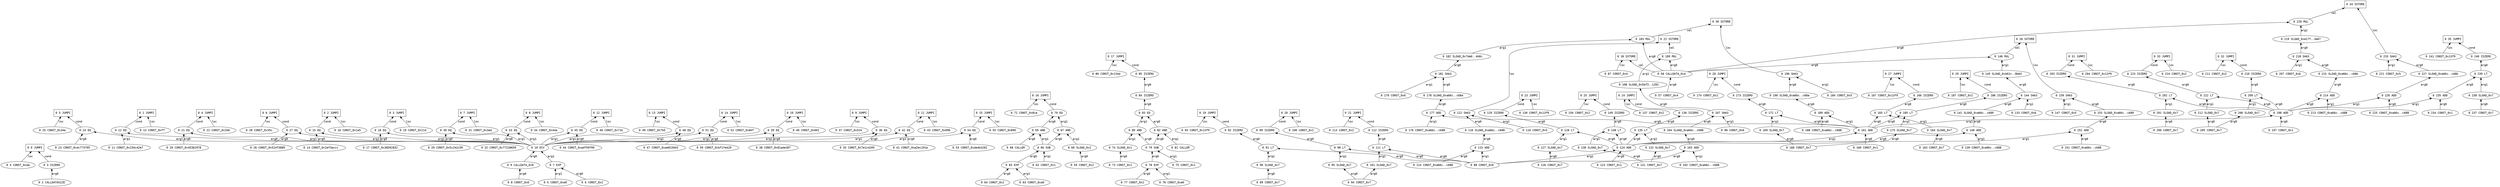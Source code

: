 // 0x6f39c1c23d0df9dfd3b8dbd6c0c7723b35a04722de30f1fba1ea6f4e39d916d9
digraph {
	graph [rankdir=BT]
	node [fontname=monospace]
	edge [fontname=monospace]
	e0 [label="0 0 JUMPI" shape=box]
	e1 [label="0 1 JUMPI" shape=box]
	e2 [label="0 2 JUMPI" shape=box]
	e3 [label="0 3 JUMPI" shape=box]
	e4 [label="0 4 JUMPI" shape=box]
	e5 [label="0 5 JUMPI" shape=box]
	e6 [label="0 6 JUMPI" shape=box]
	e7 [label="0 7 JUMPI" shape=box]
	e8 [label="0 8 JUMPI" shape=box]
	e9 [label="0 9 JUMPI" shape=box]
	e10 [label="0 10 JUMPI" shape=box]
	e11 [label="0 11 JUMPI" shape=box]
	e12 [label="0 12 JUMPI" shape=box]
	e13 [label="0 13 JUMPI" shape=box]
	e14 [label="0 14 JUMPI" shape=box]
	e15 [label="0 15 JUMPI" shape=box]
	e16 [label="0 16 JUMPI" shape=box]
	e17 [label="0 17 JUMPI" shape=box]
	e18 [label="0 18 SSTORE" shape=box]
	e19 [label="0 19 JUMPI" shape=box]
	e20 [label="0 20 JUMPI" shape=box]
	e21 [label="0 21 JUMPI" shape=box]
	e22 [label="0 22 SSTORE" shape=box]
	e23 [label="0 23 JUMPI" shape=box]
	e24 [label="0 24 JUMPI" shape=box]
	e25 [label="0 25 JUMPI" shape=box]
	e26 [label="0 26 SSTORE" shape=box]
	e27 [label="0 27 JUMPI" shape=box]
	e28 [label="0 28 JUMPI" shape=box]
	e29 [label="0 29 JUMPI" shape=box]
	e30 [label="0 30 SSTORE" shape=box]
	e31 [label="0 31 JUMPI" shape=box]
	e32 [label="0 32 JUMPI" shape=box]
	e33 [label="0 33 JUMPI" shape=box]
	e34 [label="0 34 SSTORE" shape=box]
	e35 [label="0 35 JUMPI" shape=box]
	n4 [label="0 4 CONST_0xda" shape=oval]
	n3 [label="0 3 ISZERO" shape=oval]
	n2 [label="0 2 CALLDATASIZE" shape=oval]
	n13 [label="0 13 CONST_0xff" shape=oval]
	n12 [label="0 12 EQ" shape=oval]
	n10 [label="0 10 DIV" shape=oval]
	n9 [label="0 9 CALLDATA_0x0" shape=oval]
	n8 [label="0 8 CONST_0x0" shape=oval]
	n7 [label="0 7 EXP" shape=oval]
	n6 [label="0 6 CONST_0x2" shape=oval]
	n5 [label="0 5 CONST_0xe0" shape=oval]
	n11 [label="0 11 CONST_0x23dc42e7" shape=oval]
	n16 [label="0 16 CONST_0x1a5" shape=oval]
	n15 [label="0 15 EQ" shape=oval]
	n14 [label="0 14 CONST_0x2ef3accc" shape=oval]
	n19 [label="0 19 CONST_0x21d" shape=oval]
	n18 [label="0 18 EQ" shape=oval]
	n17 [label="0 17 CONST_0x38592832" shape=oval]
	n22 [label="0 22 CONST_0x2b6" shape=oval]
	n21 [label="0 21 EQ" shape=oval]
	n20 [label="0 20 CONST_0x45362978" shape=oval]
	n25 [label="0 25 CONST_0x34a" shape=oval]
	n24 [label="0 24 EQ" shape=oval]
	n23 [label="0 23 CONST_0x4c773795" shape=oval]
	n28 [label="0 28 CONST_0x35c" shape=oval]
	n27 [label="0 27 EQ" shape=oval]
	n26 [label="0 26 CONST_0x524f3889" shape=oval]
	n31 [label="0 31 CONST_0x3ad" shape=oval]
	n30 [label="0 30 EQ" shape=oval]
	n29 [label="0 29 CONST_0x5c242c59" shape=oval]
	n34 [label="0 34 CONST_0x44a" shape=oval]
	n33 [label="0 33 EQ" shape=oval]
	n32 [label="0 32 CONST_0x77228659" shape=oval]
	n37 [label="0 37 CONST_0x524" shape=oval]
	n36 [label="0 36 EQ" shape=oval]
	n35 [label="0 35 CONST_0x7e1c4205" shape=oval]
	n40 [label="0 40 CONST_0x601" shape=oval]
	n39 [label="0 39 EQ" shape=oval]
	n38 [label="0 38 CONST_0x81ade307" shape=oval]
	n43 [label="0 43 CONST_0x696" shape=oval]
	n42 [label="0 42 EQ" shape=oval]
	n41 [label="0 41 CONST_0xa2ec191a" shape=oval]
	n46 [label="0 46 CONST_0x71b" shape=oval]
	n45 [label="0 45 EQ" shape=oval]
	n44 [label="0 44 CONST_0xadf59f99" shape=oval]
	n49 [label="0 49 CONST_0x7b5" shape=oval]
	n48 [label="0 48 EQ" shape=oval]
	n47 [label="0 47 CONST_0xae815843" shape=oval]
	n52 [label="0 52 CONST_0x84f" shape=oval]
	n51 [label="0 51 EQ" shape=oval]
	n50 [label="0 50 CONST_0xbf1fe420" shape=oval]
	n55 [label="0 55 CONST_0x890" shape=oval]
	n54 [label="0 54 EQ" shape=oval]
	n53 [label="0 53 CONST_0xde4b3262" shape=oval]
	n72 [label="0 72 CONST_0x8ca" shape=oval]
	n70 [label="0 70 EQ" shape=oval]
	n69 [label="0 69 AND" shape=oval]
	n68 [label="0 68 CALLER" shape=oval]
	n66 [label="0 66 SUB" shape=oval]
	n65 [label="0 65 EXP" shape=oval]
	n64 [label="0 64 CONST_0x2" shape=oval]
	n63 [label="0 63 CONST_0xa0" shape=oval]
	n62 [label="0 62 CONST_0x1" shape=oval]
	n67 [label="0 67 AND" shape=oval]
	n60 [label="0 60 SLOAD_0x2" shape=oval]
	n59 [label="0 59 CONST_0x2" shape=oval]
	n86 [label="0 86 CONST_0x134d" shape=oval]
	n85 [label="0 85 ISZERO" shape=oval]
	n84 [label="0 84 ISZERO" shape=oval]
	n83 [label="0 83 EQ" shape=oval]
	n82 [label="0 82 AND" shape=oval]
	n79 [label="0 79 SUB" shape=oval]
	n78 [label="0 78 EXP" shape=oval]
	n77 [label="0 77 CONST_0x2" shape=oval]
	n76 [label="0 76 CONST_0xa0" shape=oval]
	n75 [label="0 75 CONST_0x1" shape=oval]
	n81 [label="0 81 CALLER" shape=oval]
	n80 [label="0 80 AND" shape=oval]
	n74 [label="0 74 SLOAD_0x1" shape=oval]
	n73 [label="0 73 CONST_0x1" shape=oval]
	n87 [label="0 87 CONST_0x4" shape=oval]
	n58 [label="0 58 CALLDATA_0x4" shape=oval]
	n57 [label="0 57 CONST_0x4" shape=oval]
	n93 [label="0 93 CONST_0x13f9" shape=oval]
	n92 [label="0 92 ISZERO" shape=oval]
	n91 [label="0 91 LT" shape=oval]
	n88 [label="0 88 CONST_0x0" shape=oval]
	n90 [label="0 90 SLOAD_0x7" shape=oval]
	n89 [label="0 89 CONST_0x7" shape=oval]
	n100 [label="0 100 CONST_0x2" shape=oval]
	n99 [label="0 99 ISZERO" shape=oval]
	n98 [label="0 98 LT" shape=oval]
	n95 [label="0 95 SLOAD_0x7" shape=oval]
	n94 [label="0 94 CONST_0x7" shape=oval]
	n113 [label="0 113 CONST_0x2" shape=oval]
	n112 [label="0 112 ISZERO" shape=oval]
	n111 [label="0 111 LT" shape=oval]
	n101 [label="0 101 SLOAD_0x7" shape=oval]
	n122 [label="0 122 SHA3" shape=oval]
	n116 [label="0 116 SLOAD_0xa66c..c688" shape=oval]
	n115 [label="0 115 ADD" shape=oval]
	n114 [label="0 114 CONST_0xa66c..c688" shape=oval]
	n110 [label="0 110 CONST_0x5" shape=oval]
	n109 [label="0 109 MUL" shape=oval]
	n108 [label="0 108 SLOAD_0x5bf3..1292" shape=oval]
	n107 [label="0 107 SHA3" shape=oval]
	n104 [label="0 104 SLOAD_0xa66c..c688" shape=oval]
	n103 [label="0 103 ADD" shape=oval]
	n102 [label="0 102 CONST_0xa66c..c688" shape=oval]
	n96 [label="0 96 CONST_0x6" shape=oval]
	n130 [label="0 130 CONST_0x13f9" shape=oval]
	n129 [label="0 129 ISZERO" shape=oval]
	n128 [label="0 128 LT" shape=oval]
	n124 [label="0 124 ADD" shape=oval]
	n123 [label="0 123 CONST_0x1" shape=oval]
	n127 [label="0 127 SLOAD_0x7" shape=oval]
	n126 [label="0 126 CONST_0x7" shape=oval]
	n137 [label="0 137 CONST_0x2" shape=oval]
	n136 [label="0 136 ISZERO" shape=oval]
	n135 [label="0 135 LT" shape=oval]
	n132 [label="0 132 SLOAD_0x7" shape=oval]
	n131 [label="0 131 CONST_0x7" shape=oval]
	n150 [label="0 150 CONST_0x2" shape=oval]
	n149 [label="0 149 ISZERO" shape=oval]
	n148 [label="0 148 LT" shape=oval]
	n138 [label="0 138 SLOAD_0x7" shape=oval]
	n159 [label="0 159 SHA3" shape=oval]
	n153 [label="0 153 SLOAD_0xa66c..c689" shape=oval]
	n152 [label="0 152 ADD" shape=oval]
	n151 [label="0 151 CONST_0xa66c..c688" shape=oval]
	n147 [label="0 147 CONST_0x5" shape=oval]
	n146 [label="0 146 MUL" shape=oval]
	n145 [label="0 145 SLOAD_0xb62c..8b63" shape=oval]
	n144 [label="0 144 SHA3" shape=oval]
	n141 [label="0 141 SLOAD_0xa66c..c689" shape=oval]
	n140 [label="0 140 ADD" shape=oval]
	n139 [label="0 139 CONST_0xa66c..c688" shape=oval]
	n133 [label="0 133 CONST_0x6" shape=oval]
	n167 [label="0 167 CONST_0x13f9" shape=oval]
	n166 [label="0 166 ISZERO" shape=oval]
	n165 [label="0 165 LT" shape=oval]
	n161 [label="0 161 ADD" shape=oval]
	n160 [label="0 160 CONST_0x1" shape=oval]
	n164 [label="0 164 SLOAD_0x7" shape=oval]
	n163 [label="0 163 CONST_0x7" shape=oval]
	n174 [label="0 174 CONST_0x2" shape=oval]
	n173 [label="0 173 ISZERO" shape=oval]
	n172 [label="0 172 LT" shape=oval]
	n169 [label="0 169 SLOAD_0x7" shape=oval]
	n168 [label="0 168 CONST_0x7" shape=oval]
	n187 [label="0 187 CONST_0x2" shape=oval]
	n186 [label="0 186 ISZERO" shape=oval]
	n185 [label="0 185 LT" shape=oval]
	n175 [label="0 175 SLOAD_0x7" shape=oval]
	n196 [label="0 196 SHA3" shape=oval]
	n190 [label="0 190 SLOAD_0xa66c..c68a" shape=oval]
	n189 [label="0 189 ADD" shape=oval]
	n188 [label="0 188 CONST_0xa66c..c688" shape=oval]
	n184 [label="0 184 CONST_0x5" shape=oval]
	n183 [label="0 183 MUL" shape=oval]
	n182 [label="0 182 SLOAD_0x7de6..4b8c" shape=oval]
	n181 [label="0 181 SHA3" shape=oval]
	n178 [label="0 178 SLOAD_0xa66c..c68a" shape=oval]
	n177 [label="0 177 ADD" shape=oval]
	n176 [label="0 176 CONST_0xa66c..c688" shape=oval]
	n170 [label="0 170 CONST_0x6" shape=oval]
	n204 [label="0 204 CONST_0x13f9" shape=oval]
	n203 [label="0 203 ISZERO" shape=oval]
	n202 [label="0 202 LT" shape=oval]
	n198 [label="0 198 ADD" shape=oval]
	n197 [label="0 197 CONST_0x1" shape=oval]
	n201 [label="0 201 SLOAD_0x7" shape=oval]
	n200 [label="0 200 CONST_0x7" shape=oval]
	n211 [label="0 211 CONST_0x2" shape=oval]
	n210 [label="0 210 ISZERO" shape=oval]
	n209 [label="0 209 LT" shape=oval]
	n206 [label="0 206 SLOAD_0x7" shape=oval]
	n205 [label="0 205 CONST_0x7" shape=oval]
	n224 [label="0 224 CONST_0x2" shape=oval]
	n223 [label="0 223 ISZERO" shape=oval]
	n222 [label="0 222 LT" shape=oval]
	n212 [label="0 212 SLOAD_0x7" shape=oval]
	n233 [label="0 233 SHA3" shape=oval]
	n227 [label="0 227 SLOAD_0xa66c..c68b" shape=oval]
	n226 [label="0 226 ADD" shape=oval]
	n225 [label="0 225 CONST_0xa66c..c688" shape=oval]
	n221 [label="0 221 CONST_0x5" shape=oval]
	n220 [label="0 220 MUL" shape=oval]
	n219 [label="0 219 SLOAD_0xe17f..3a67" shape=oval]
	n218 [label="0 218 SHA3" shape=oval]
	n215 [label="0 215 SLOAD_0xa66c..c68b" shape=oval]
	n214 [label="0 214 ADD" shape=oval]
	n213 [label="0 213 CONST_0xa66c..c688" shape=oval]
	n207 [label="0 207 CONST_0x6" shape=oval]
	n241 [label="0 241 CONST_0x13f9" shape=oval]
	n240 [label="0 240 ISZERO" shape=oval]
	n239 [label="0 239 LT" shape=oval]
	n235 [label="0 235 ADD" shape=oval]
	n234 [label="0 234 CONST_0x1" shape=oval]
	n238 [label="0 238 SLOAD_0x7" shape=oval]
	n237 [label="0 237 CONST_0x7" shape=oval]
	n4 -> e0 [label=loc]
	n3 -> e0 [label=cond]
	n13 -> e1 [label=loc]
	n12 -> e1 [label=cond]
	n16 -> e2 [label=loc]
	n15 -> e2 [label=cond]
	n19 -> e3 [label=loc]
	n18 -> e3 [label=cond]
	n22 -> e4 [label=loc]
	n21 -> e4 [label=cond]
	n25 -> e5 [label=loc]
	n24 -> e5 [label=cond]
	n28 -> e6 [label=loc]
	n27 -> e6 [label=cond]
	n31 -> e7 [label=loc]
	n30 -> e7 [label=cond]
	n34 -> e8 [label=loc]
	n33 -> e8 [label=cond]
	n37 -> e9 [label=loc]
	n36 -> e9 [label=cond]
	n40 -> e10 [label=loc]
	n39 -> e10 [label=cond]
	n43 -> e11 [label=loc]
	n42 -> e11 [label=cond]
	n46 -> e12 [label=loc]
	n45 -> e12 [label=cond]
	n49 -> e13 [label=loc]
	n48 -> e13 [label=cond]
	n52 -> e14 [label=loc]
	n51 -> e14 [label=cond]
	n55 -> e15 [label=loc]
	n54 -> e15 [label=cond]
	n72 -> e16 [label=loc]
	n70 -> e16 [label=cond]
	n86 -> e17 [label=loc]
	n85 -> e17 [label=cond]
	n87 -> e18 [label=loc]
	n58 -> e18 [label=val]
	n93 -> e19 [label=loc]
	n92 -> e19 [label=cond]
	n100 -> e20 [label=loc]
	n99 -> e20 [label=cond]
	n113 -> e21 [label=loc]
	n112 -> e21 [label=cond]
	n122 -> e22 [label=loc]
	n109 -> e22 [label=val]
	n130 -> e23 [label=loc]
	n129 -> e23 [label=cond]
	n137 -> e24 [label=loc]
	n136 -> e24 [label=cond]
	n150 -> e25 [label=loc]
	n149 -> e25 [label=cond]
	n159 -> e26 [label=loc]
	n146 -> e26 [label=val]
	n167 -> e27 [label=loc]
	n166 -> e27 [label=cond]
	n174 -> e28 [label=loc]
	n173 -> e28 [label=cond]
	n187 -> e29 [label=loc]
	n186 -> e29 [label=cond]
	n196 -> e30 [label=loc]
	n183 -> e30 [label=val]
	n204 -> e31 [label=loc]
	n203 -> e31 [label=cond]
	n211 -> e32 [label=loc]
	n210 -> e32 [label=cond]
	n224 -> e33 [label=loc]
	n223 -> e33 [label=cond]
	n233 -> e34 [label=loc]
	n220 -> e34 [label=val]
	n241 -> e35 [label=loc]
	n240 -> e35 [label=cond]
	n2 -> n3 [label=arg0]
	n10 -> n12 [label=arg0]
	n11 -> n12 [label=arg1]
	n9 -> n10 [label=arg0]
	n7 -> n10 [label=arg1]
	n8 -> n9 [label=arg0]
	n6 -> n7 [label=arg0]
	n5 -> n7 [label=arg1]
	n14 -> n15 [label=arg0]
	n10 -> n15 [label=arg1]
	n17 -> n18 [label=arg0]
	n10 -> n18 [label=arg1]
	n20 -> n21 [label=arg0]
	n10 -> n21 [label=arg1]
	n23 -> n24 [label=arg0]
	n10 -> n24 [label=arg1]
	n26 -> n27 [label=arg0]
	n10 -> n27 [label=arg1]
	n29 -> n30 [label=arg0]
	n10 -> n30 [label=arg1]
	n32 -> n33 [label=arg0]
	n10 -> n33 [label=arg1]
	n35 -> n36 [label=arg0]
	n10 -> n36 [label=arg1]
	n38 -> n39 [label=arg0]
	n10 -> n39 [label=arg1]
	n41 -> n42 [label=arg0]
	n10 -> n42 [label=arg1]
	n44 -> n45 [label=arg0]
	n10 -> n45 [label=arg1]
	n47 -> n48 [label=arg0]
	n10 -> n48 [label=arg1]
	n50 -> n51 [label=arg0]
	n10 -> n51 [label=arg1]
	n53 -> n54 [label=arg0]
	n10 -> n54 [label=arg1]
	n69 -> n70 [label=arg0]
	n67 -> n70 [label=arg1]
	n68 -> n69 [label=arg0]
	n66 -> n69 [label=arg1]
	n65 -> n66 [label=arg0]
	n62 -> n66 [label=arg1]
	n64 -> n65 [label=arg0]
	n63 -> n65 [label=arg1]
	n66 -> n67 [label=arg0]
	n60 -> n67 [label=arg1]
	n59 -> n60 [label=arg0]
	n84 -> n85 [label=arg0]
	n83 -> n84 [label=arg0]
	n82 -> n83 [label=arg0]
	n80 -> n83 [label=arg1]
	n79 -> n82 [label=arg0]
	n81 -> n82 [label=arg1]
	n78 -> n79 [label=arg0]
	n75 -> n79 [label=arg1]
	n77 -> n78 [label=arg0]
	n76 -> n78 [label=arg1]
	n79 -> n80 [label=arg0]
	n74 -> n80 [label=arg1]
	n73 -> n74 [label=arg0]
	n57 -> n58 [label=arg0]
	n91 -> n92 [label=arg0]
	n88 -> n91 [label=arg0]
	n90 -> n91 [label=arg1]
	n89 -> n90 [label=arg0]
	n98 -> n99 [label=arg0]
	n88 -> n98 [label=arg0]
	n95 -> n98 [label=arg1]
	n94 -> n95 [label=arg0]
	n111 -> n112 [label=arg0]
	n88 -> n111 [label=arg0]
	n101 -> n111 [label=arg1]
	n94 -> n101 [label=arg0]
	n116 -> n122 [label=arg0]
	n110 -> n122 [label=arg1]
	n115 -> n116 [label=arg0]
	n114 -> n115 [label=arg0]
	n88 -> n115 [label=arg1]
	n58 -> n109 [label=arg0]
	n108 -> n109 [label=arg1]
	n107 -> n108 [label=arg0]
	n104 -> n107 [label=arg0]
	n96 -> n107 [label=arg1]
	n103 -> n104 [label=arg0]
	n88 -> n103 [label=arg0]
	n102 -> n103 [label=arg1]
	n128 -> n129 [label=arg0]
	n124 -> n128 [label=arg0]
	n127 -> n128 [label=arg1]
	n123 -> n124 [label=arg0]
	n88 -> n124 [label=arg1]
	n126 -> n127 [label=arg0]
	n135 -> n136 [label=arg0]
	n124 -> n135 [label=arg0]
	n132 -> n135 [label=arg1]
	n131 -> n132 [label=arg0]
	n148 -> n149 [label=arg0]
	n124 -> n148 [label=arg0]
	n138 -> n148 [label=arg1]
	n131 -> n138 [label=arg0]
	n153 -> n159 [label=arg0]
	n147 -> n159 [label=arg1]
	n152 -> n153 [label=arg0]
	n151 -> n152 [label=arg0]
	n124 -> n152 [label=arg1]
	n58 -> n146 [label=arg0]
	n145 -> n146 [label=arg1]
	n144 -> n145 [label=arg0]
	n141 -> n144 [label=arg0]
	n133 -> n144 [label=arg1]
	n140 -> n141 [label=arg0]
	n124 -> n140 [label=arg0]
	n139 -> n140 [label=arg1]
	n165 -> n166 [label=arg0]
	n161 -> n165 [label=arg0]
	n164 -> n165 [label=arg1]
	n160 -> n161 [label=arg0]
	n124 -> n161 [label=arg1]
	n163 -> n164 [label=arg0]
	n172 -> n173 [label=arg0]
	n161 -> n172 [label=arg0]
	n169 -> n172 [label=arg1]
	n168 -> n169 [label=arg0]
	n185 -> n186 [label=arg0]
	n161 -> n185 [label=arg0]
	n175 -> n185 [label=arg1]
	n168 -> n175 [label=arg0]
	n190 -> n196 [label=arg0]
	n184 -> n196 [label=arg1]
	n189 -> n190 [label=arg0]
	n188 -> n189 [label=arg0]
	n161 -> n189 [label=arg1]
	n58 -> n183 [label=arg0]
	n182 -> n183 [label=arg1]
	n181 -> n182 [label=arg0]
	n178 -> n181 [label=arg0]
	n170 -> n181 [label=arg1]
	n177 -> n178 [label=arg0]
	n161 -> n177 [label=arg0]
	n176 -> n177 [label=arg1]
	n202 -> n203 [label=arg0]
	n198 -> n202 [label=arg0]
	n201 -> n202 [label=arg1]
	n197 -> n198 [label=arg0]
	n161 -> n198 [label=arg1]
	n200 -> n201 [label=arg0]
	n209 -> n210 [label=arg0]
	n198 -> n209 [label=arg0]
	n206 -> n209 [label=arg1]
	n205 -> n206 [label=arg0]
	n222 -> n223 [label=arg0]
	n198 -> n222 [label=arg0]
	n212 -> n222 [label=arg1]
	n205 -> n212 [label=arg0]
	n227 -> n233 [label=arg0]
	n221 -> n233 [label=arg1]
	n226 -> n227 [label=arg0]
	n225 -> n226 [label=arg0]
	n198 -> n226 [label=arg1]
	n58 -> n220 [label=arg0]
	n219 -> n220 [label=arg1]
	n218 -> n219 [label=arg0]
	n215 -> n218 [label=arg0]
	n207 -> n218 [label=arg1]
	n214 -> n215 [label=arg0]
	n198 -> n214 [label=arg0]
	n213 -> n214 [label=arg1]
	n239 -> n240 [label=arg0]
	n235 -> n239 [label=arg0]
	n238 -> n239 [label=arg1]
	n234 -> n235 [label=arg0]
	n198 -> n235 [label=arg1]
	n237 -> n238 [label=arg0]
}
